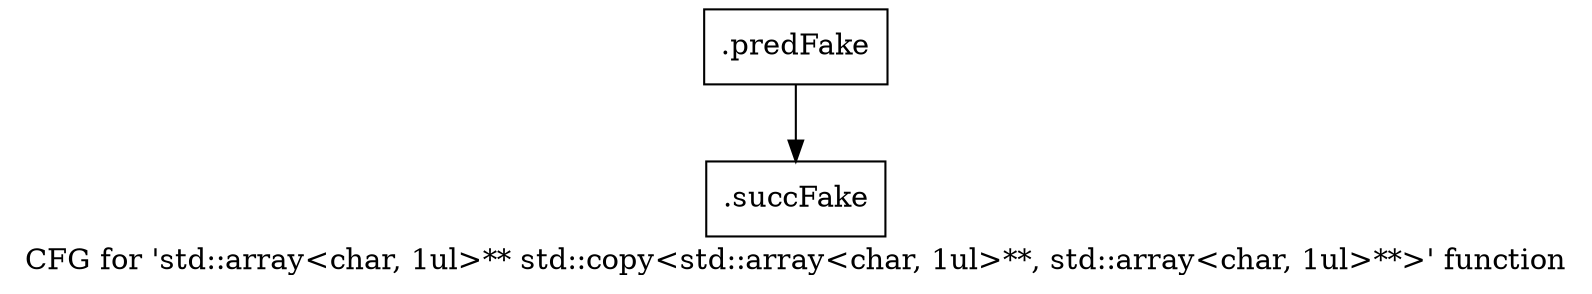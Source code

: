 digraph "CFG for 'std::array\<char, 1ul\>** std::copy\<std::array\<char, 1ul\>**, std::array\<char, 1ul\>**\>' function" {
	label="CFG for 'std::array\<char, 1ul\>** std::copy\<std::array\<char, 1ul\>**, std::array\<char, 1ul\>**\>' function";

	Node0x50d9ec0 [shape=record,filename="",linenumber="",label="{.predFake}"];
	Node0x50d9ec0 -> Node0x52acb90[ callList="" memoryops="" filename="/home/akhilkushe/Xilinx/Vitis_HLS/2021.2/tps/lnx64/gcc-6.2.0/lib/gcc/x86_64-pc-linux-gnu/6.2.0/../../../../include/c++/6.2.0/bits/stl_algobase.h" execusionnum="0"];
	Node0x52acb90 [shape=record,filename="/home/akhilkushe/Xilinx/Vitis_HLS/2021.2/tps/lnx64/gcc-6.2.0/lib/gcc/x86_64-pc-linux-gnu/6.2.0/../../../../include/c++/6.2.0/bits/stl_algobase.h",linenumber="454",label="{.succFake}"];
}
